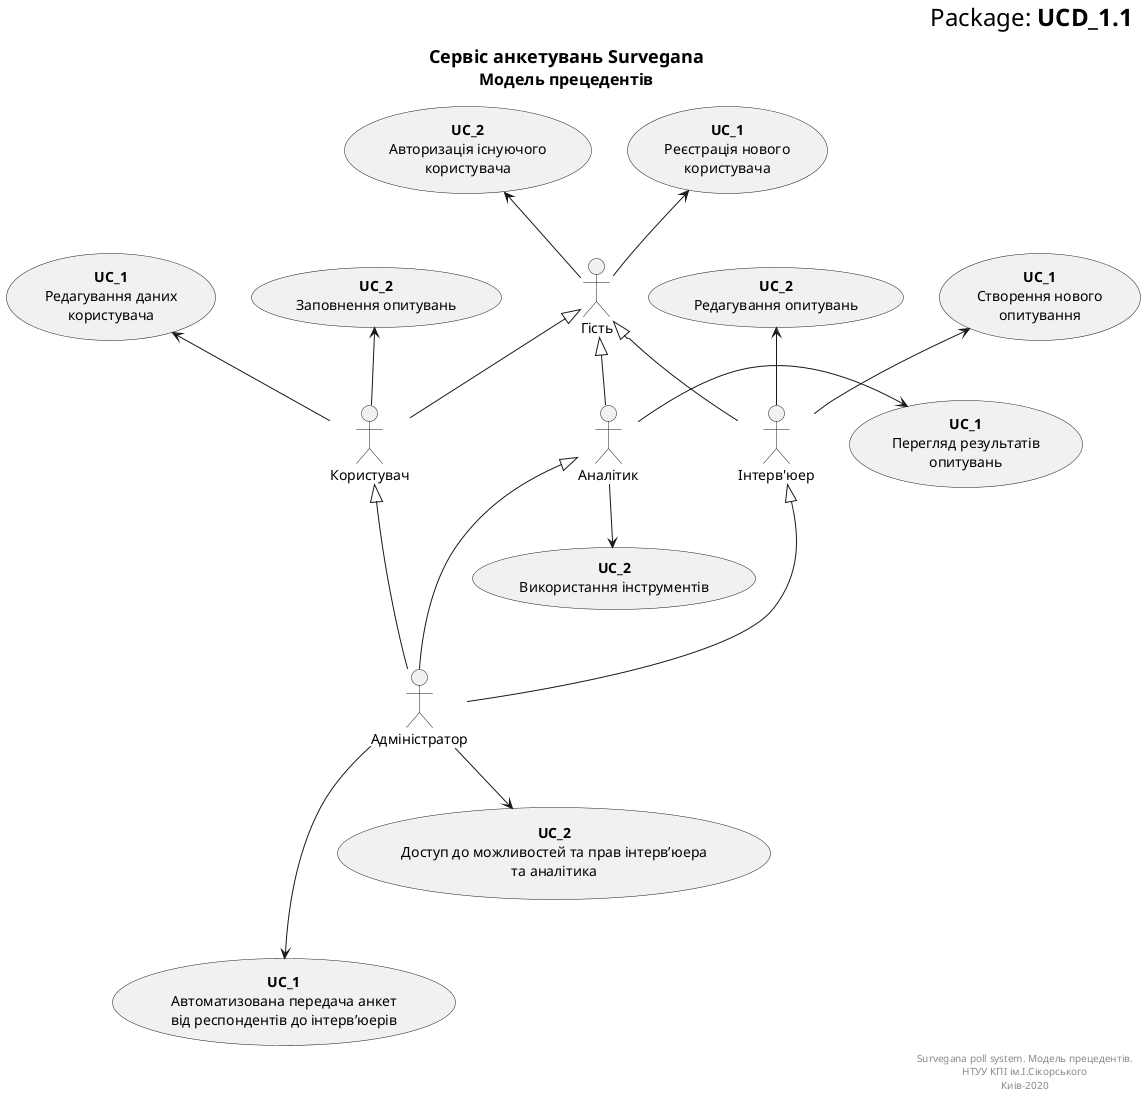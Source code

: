 @startuml
right header
<font size=24 color=black>Package: <b>UCD_1.1
end header

title
<font size=18 color=black>Сервіс анкетувань Survegana
<font size=16 color=black>Модель прецедентів
end title

actor "Гість" as Guest
actor "Користувач" as User
actor "Аналітик" as Analyst
actor "Інтерв'юер" as Interviewer
actor "Адміністратор" as Admin

' UCes for Guest:
usecase "<b>UC_1</b>\nРеєстрація нового\nкористувача" as UC1_Guest
usecase "<b>UC_2</b>\nАвторизація існуючого\nкористувача" as UC2_Guest

' UCes for User:
usecase "<b>UC_1</b>\nРедагування даних\nкористувача" as UC1_User
usecase "<b>UC_2</b>\nЗаповнення опитувань" as UC2_User

' UCes for Analyst:
usecase "<b>UC_1</b>\nПерегляд результатів\nопитувань" as UC1_Analyst
usecase "<b>UC_2</b>\nВикористання інструментів" as UC2_Analyst


' UCes for Interviewer:
usecase "<b>UC_1</b>\nСтворення нового\nопитування" as UC1_Interviewer
usecase "<b>UC_2</b>\nРедагування опитувань" as UC2_Interviewer

' UCes for Admin:
usecase "<b>UC_1</b>\nАвтоматизована передача анкет\nвід респондентів до інтерв’юерів" as UC1_Admin
usecase "<b>UC_2</b>\nДоступ до можливостей та прав інтерв’юера\nта аналітика" as UC2_Admin

' Actors connections
User -u-|> Guest
Interviewer -u-|> Guest
Analyst -u-|> Guest

Admin -u--|> User
Admin -u--|> Interviewer
Admin -u--|> Analyst

' UCes connectios
Guest -u-> UC1_Guest
Guest -u-> UC2_Guest

User -u-> UC1_User
User -u-> UC2_User

Analyst -r-> UC1_Analyst
Analyst -d-> UC2_Analyst

Interviewer -u-> UC1_Interviewer
Interviewer -u-> UC2_Interviewer

Admin -d--> UC1_Admin
Admin -d-> UC2_Admin

right footer
Survegana poll system. Модель прецедентів.
НТУУ КПІ ім.І.Сікорського
Киів-2020
end footer
@enduml